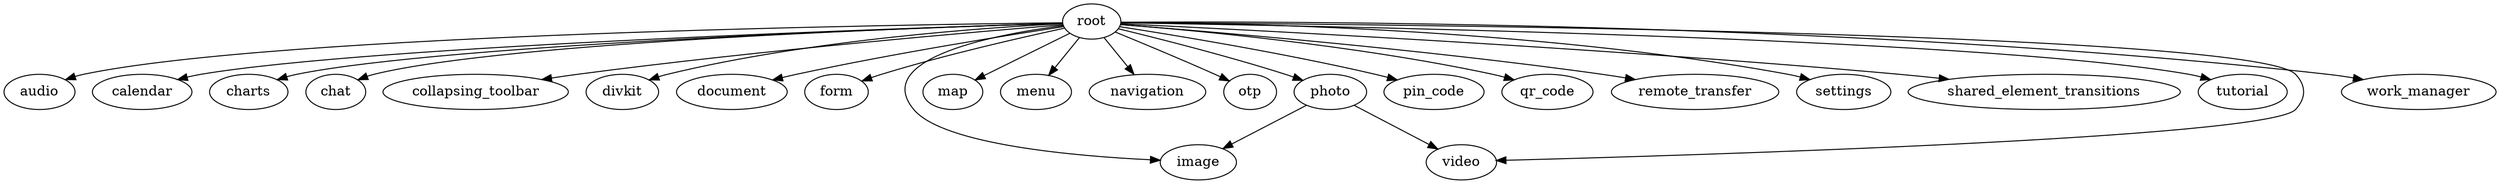 digraph {
audio
calendar
charts
chat
collapsing_toolbar
divkit
document
form
image
map
menu
navigation
otp
photo
pin_code
qr_code
remote_transfer
root
settings
shared_element_transitions
tutorial
video
work_manager
photo -> image
photo -> video
root -> audio
root -> calendar
root -> charts
root -> chat
root -> collapsing_toolbar
root -> divkit
root -> document
root -> form
root -> image
root -> map
root -> menu
root -> navigation
root -> otp
root -> photo
root -> pin_code
root -> qr_code
root -> remote_transfer
root -> settings
root -> shared_element_transitions
root -> tutorial
root -> video
root -> work_manager
}
